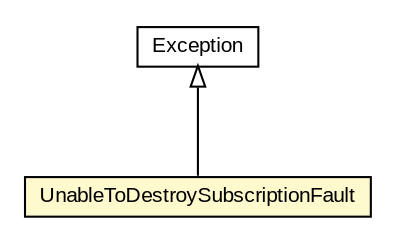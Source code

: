 #!/usr/local/bin/dot
#
# Class diagram 
# Generated by UMLGraph version R5_6-24-gf6e263 (http://www.umlgraph.org/)
#

digraph G {
	edge [fontname="arial",fontsize=10,labelfontname="arial",labelfontsize=10];
	node [fontname="arial",fontsize=10,shape=plaintext];
	nodesep=0.25;
	ranksep=0.5;
	// org.oasis_open.docs.wsn.brw_2.UnableToDestroySubscriptionFault
	c1245736 [label=<<table title="org.oasis_open.docs.wsn.brw_2.UnableToDestroySubscriptionFault" border="0" cellborder="1" cellspacing="0" cellpadding="2" port="p" bgcolor="lemonChiffon" href="./UnableToDestroySubscriptionFault.html">
		<tr><td><table border="0" cellspacing="0" cellpadding="1">
<tr><td align="center" balign="center"> UnableToDestroySubscriptionFault </td></tr>
		</table></td></tr>
		</table>>, URL="./UnableToDestroySubscriptionFault.html", fontname="arial", fontcolor="black", fontsize=10.0];
	//org.oasis_open.docs.wsn.brw_2.UnableToDestroySubscriptionFault extends java.lang.Exception
	c1246863:p -> c1245736:p [dir=back,arrowtail=empty];
	// java.lang.Exception
	c1246863 [label=<<table title="java.lang.Exception" border="0" cellborder="1" cellspacing="0" cellpadding="2" port="p" href="http://java.sun.com/j2se/1.4.2/docs/api/java/lang/Exception.html">
		<tr><td><table border="0" cellspacing="0" cellpadding="1">
<tr><td align="center" balign="center"> Exception </td></tr>
		</table></td></tr>
		</table>>, URL="http://java.sun.com/j2se/1.4.2/docs/api/java/lang/Exception.html", fontname="arial", fontcolor="black", fontsize=10.0];
}

